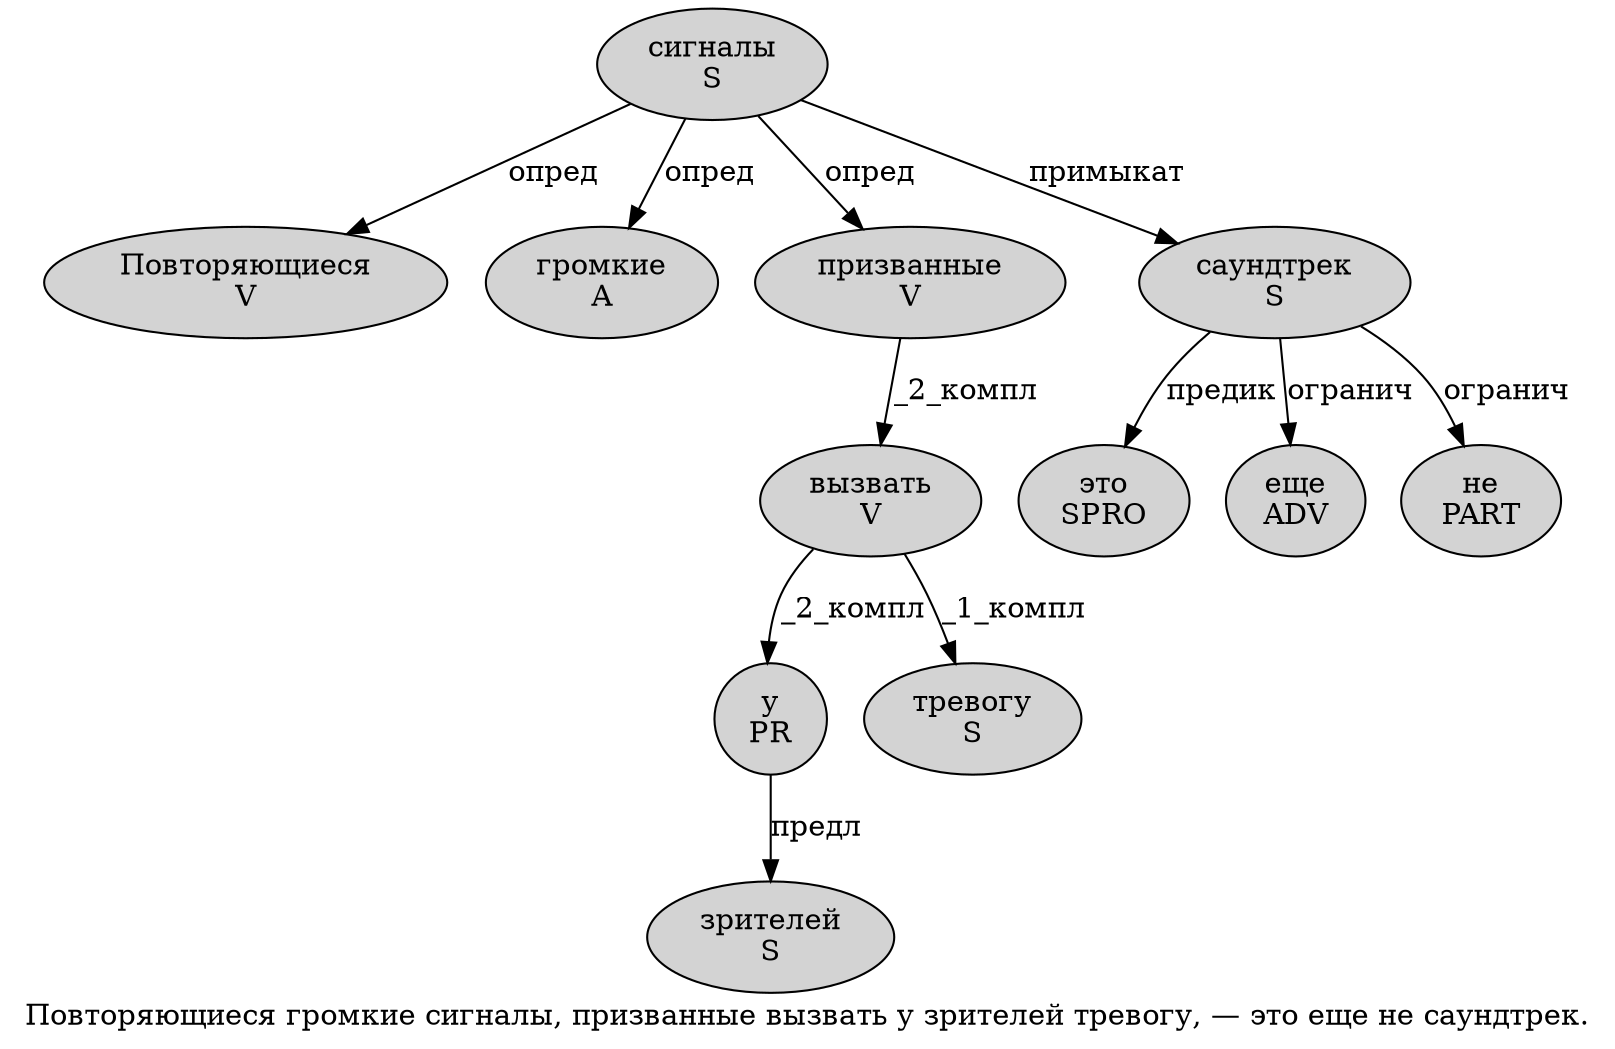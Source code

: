 digraph SENTENCE_2631 {
	graph [label="Повторяющиеся громкие сигналы, призванные вызвать у зрителей тревогу, — это еще не саундтрек."]
	node [style=filled]
		0 [label="Повторяющиеся
V" color="" fillcolor=lightgray penwidth=1 shape=ellipse]
		1 [label="громкие
A" color="" fillcolor=lightgray penwidth=1 shape=ellipse]
		2 [label="сигналы
S" color="" fillcolor=lightgray penwidth=1 shape=ellipse]
		4 [label="призванные
V" color="" fillcolor=lightgray penwidth=1 shape=ellipse]
		5 [label="вызвать
V" color="" fillcolor=lightgray penwidth=1 shape=ellipse]
		6 [label="у
PR" color="" fillcolor=lightgray penwidth=1 shape=ellipse]
		7 [label="зрителей
S" color="" fillcolor=lightgray penwidth=1 shape=ellipse]
		8 [label="тревогу
S" color="" fillcolor=lightgray penwidth=1 shape=ellipse]
		11 [label="это
SPRO" color="" fillcolor=lightgray penwidth=1 shape=ellipse]
		12 [label="еще
ADV" color="" fillcolor=lightgray penwidth=1 shape=ellipse]
		13 [label="не
PART" color="" fillcolor=lightgray penwidth=1 shape=ellipse]
		14 [label="саундтрек
S" color="" fillcolor=lightgray penwidth=1 shape=ellipse]
			4 -> 5 [label="_2_компл"]
			5 -> 6 [label="_2_компл"]
			5 -> 8 [label="_1_компл"]
			6 -> 7 [label="предл"]
			2 -> 0 [label="опред"]
			2 -> 1 [label="опред"]
			2 -> 4 [label="опред"]
			2 -> 14 [label="примыкат"]
			14 -> 11 [label="предик"]
			14 -> 12 [label="огранич"]
			14 -> 13 [label="огранич"]
}